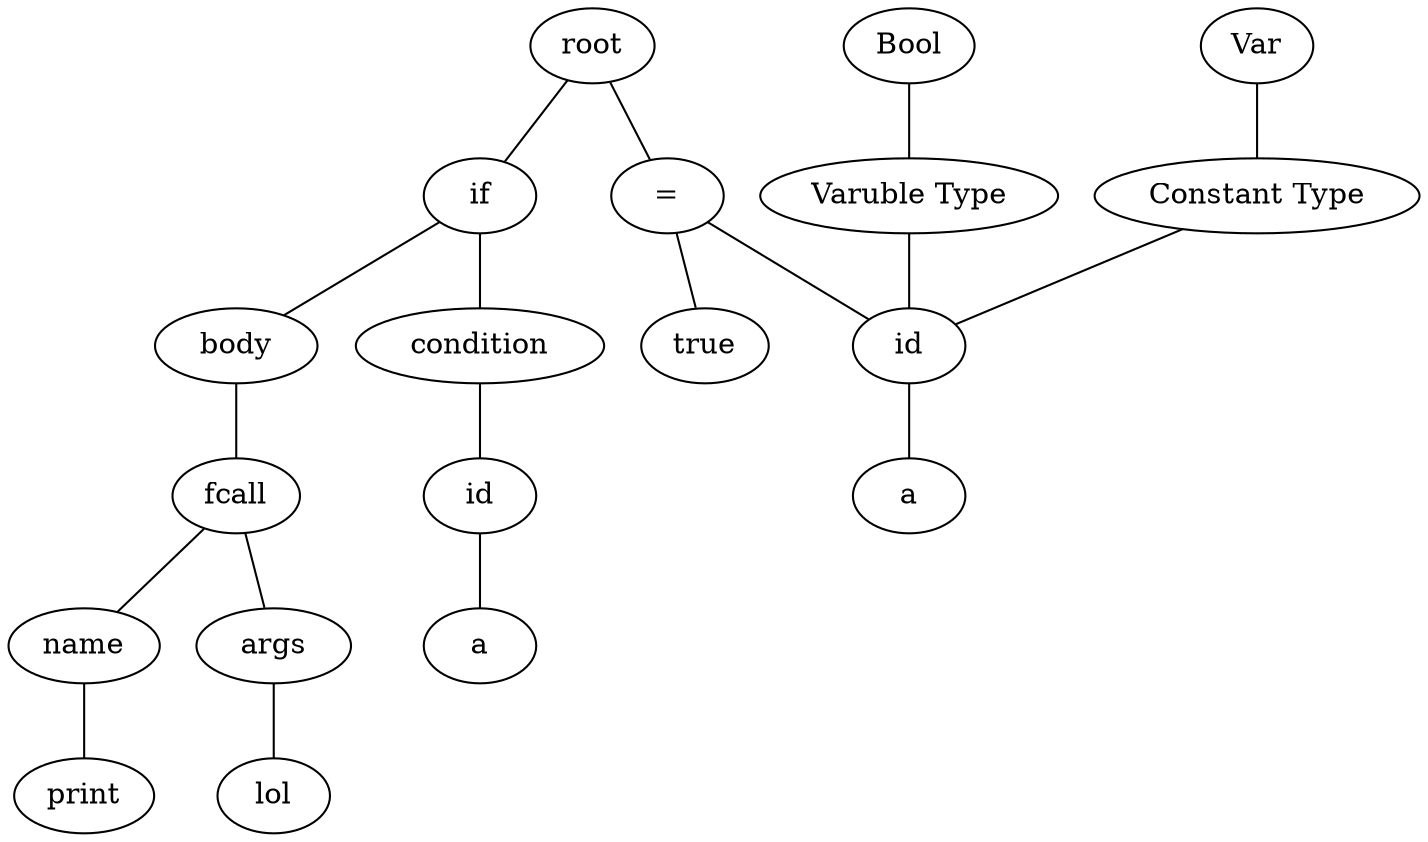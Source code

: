 graph graphname {
root;
assign0[label = "="];
root--assign0;
expr0[label = "id"];
assign0--expr0;
type0[label = "Varuble Type"];
type0--expr0;
type1[label = "Bool"];
type1--type0;
consttype0[label = "Constant Type"];
consttype0--expr0;
consttype1[label = "Var"];
consttype1--consttype0;
expr1[label = "a"];
expr0--expr1;
expr2[label = "true"];
assign0--expr2;
if0[label = "if"];
root--if0;if0condition[label = " condition "];
if0 -- if0condition;
expr3[label = "id"];
if0condition--expr3;
expr4[label = "a"];
expr3--expr4;
if0body[label = " body "];
if0 -- if0body;
expr5[label = "fcall"];
if0body--expr5;
expr5name[label = "name"];
expr6[label = "print"];
expr5name--expr6;
expr5--expr5name;
expr5args[label = " args "];
expr5 -- expr5args;
expr7[label = "lol"];
expr5args--expr7;
}
